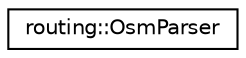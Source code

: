 digraph "Graphical Class Hierarchy"
{
 // LATEX_PDF_SIZE
  edge [fontname="Helvetica",fontsize="10",labelfontname="Helvetica",labelfontsize="10"];
  node [fontname="Helvetica",fontsize="10",shape=record];
  rankdir="LR";
  Node0 [label="routing::OsmParser",height=0.2,width=0.4,color="black", fillcolor="white", style="filled",URL="$classrouting_1_1OsmParser.html",tooltip=" "];
}
